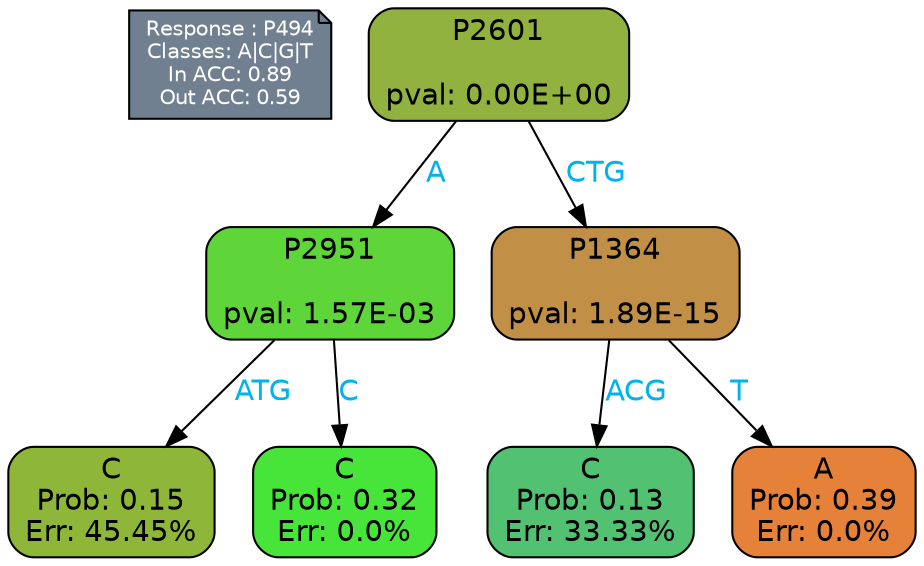 digraph Tree {
node [shape=box, style="filled, rounded", color="black", fontname=helvetica] ;
graph [ranksep=equally, splines=polylines, bgcolor=transparent, dpi=600] ;
edge [fontname=helvetica] ;
LEGEND [label="Response : P494
Classes: A|C|G|T
In ACC: 0.89
Out ACC: 0.59
",shape=note,align=left,style=filled,fillcolor="slategray",fontcolor="white",fontsize=10];1 [label="P2601

pval: 0.00E+00", fillcolor="#92b240"] ;
2 [label="P2951

pval: 1.57E-03", fillcolor="#5ed639"] ;
3 [label="C
Prob: 0.15
Err: 45.45%", fillcolor="#8eb739"] ;
4 [label="C
Prob: 0.32
Err: 0.0%", fillcolor="#47e539"] ;
5 [label="P1364

pval: 1.89E-15", fillcolor="#c19046"] ;
6 [label="C
Prob: 0.13
Err: 33.33%", fillcolor="#53c172"] ;
7 [label="A
Prob: 0.39
Err: 0.0%", fillcolor="#e58139"] ;
1 -> 2 [label="A",fontcolor=deepskyblue2] ;
1 -> 5 [label="CTG",fontcolor=deepskyblue2] ;
2 -> 3 [label="ATG",fontcolor=deepskyblue2] ;
2 -> 4 [label="C",fontcolor=deepskyblue2] ;
5 -> 6 [label="ACG",fontcolor=deepskyblue2] ;
5 -> 7 [label="T",fontcolor=deepskyblue2] ;
{rank = same; 3;4;6;7;}{rank = same; LEGEND;1;}}